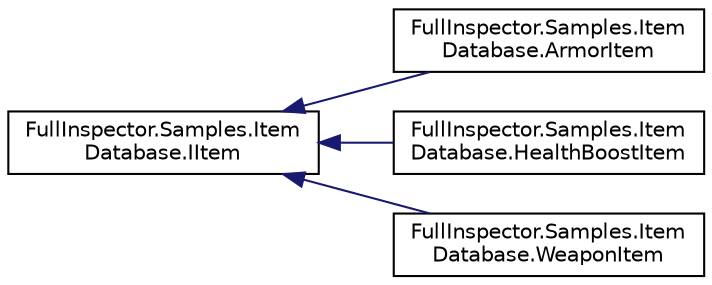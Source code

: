 digraph "Graphical Class Hierarchy"
{
  edge [fontname="Helvetica",fontsize="10",labelfontname="Helvetica",labelfontsize="10"];
  node [fontname="Helvetica",fontsize="10",shape=record];
  rankdir="LR";
  Node1 [label="FullInspector.Samples.Item\lDatabase.IItem",height=0.2,width=0.4,color="black", fillcolor="white", style="filled",URL="$interface_full_inspector_1_1_samples_1_1_item_database_1_1_i_item.html"];
  Node1 -> Node2 [dir="back",color="midnightblue",fontsize="10",style="solid",fontname="Helvetica"];
  Node2 [label="FullInspector.Samples.Item\lDatabase.ArmorItem",height=0.2,width=0.4,color="black", fillcolor="white", style="filled",URL="$class_full_inspector_1_1_samples_1_1_item_database_1_1_armor_item.html"];
  Node1 -> Node3 [dir="back",color="midnightblue",fontsize="10",style="solid",fontname="Helvetica"];
  Node3 [label="FullInspector.Samples.Item\lDatabase.HealthBoostItem",height=0.2,width=0.4,color="black", fillcolor="white", style="filled",URL="$class_full_inspector_1_1_samples_1_1_item_database_1_1_health_boost_item.html"];
  Node1 -> Node4 [dir="back",color="midnightblue",fontsize="10",style="solid",fontname="Helvetica"];
  Node4 [label="FullInspector.Samples.Item\lDatabase.WeaponItem",height=0.2,width=0.4,color="black", fillcolor="white", style="filled",URL="$class_full_inspector_1_1_samples_1_1_item_database_1_1_weapon_item.html"];
}
